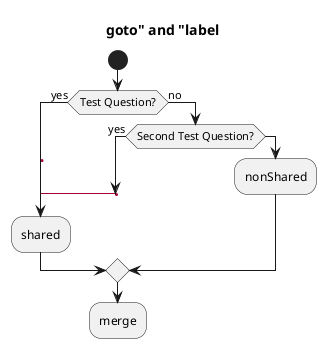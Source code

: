 @startuml
'https://plantuml.com/activity-diagram-beta

title "goto" and "label"

start
if (Test Question?) then (yes)
    'space label only for alignment
    label sp_lab0
    label sp_lab1
    'real label
    label lab
    :shared;
    else (no)
    if (Second Test Question?) then (yes)
        label sp_lab2
        goto sp_lab1
    else
        :nonShared;
    endif
endif
:merge;

@enduml
